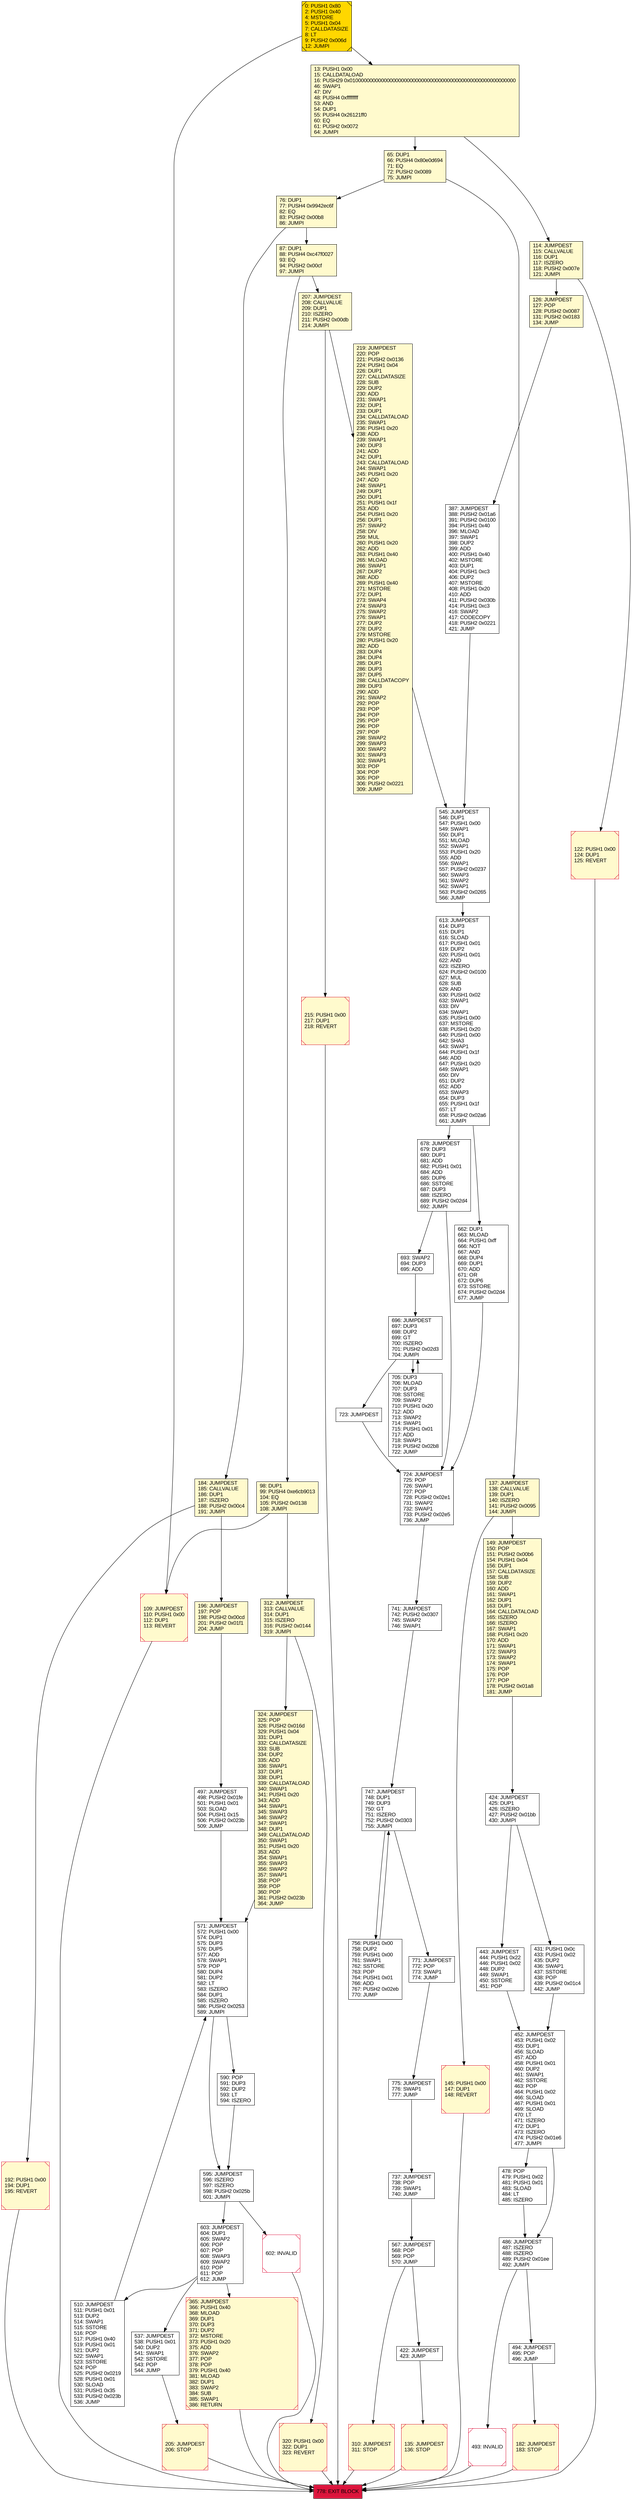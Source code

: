 digraph G {
bgcolor=transparent rankdir=UD;
node [shape=box style=filled color=black fillcolor=white fontname=arial fontcolor=black];
778 [label="778: EXIT BLOCK\l" fillcolor=crimson ];
424 [label="424: JUMPDEST\l425: DUP1\l426: ISZERO\l427: PUSH2 0x01bb\l430: JUMPI\l" ];
705 [label="705: DUP3\l706: MLOAD\l707: DUP3\l708: SSTORE\l709: SWAP2\l710: PUSH1 0x20\l712: ADD\l713: SWAP2\l714: SWAP1\l715: PUSH1 0x01\l717: ADD\l718: SWAP1\l719: PUSH2 0x02b8\l722: JUMP\l" ];
422 [label="422: JUMPDEST\l423: JUMP\l" ];
135 [label="135: JUMPDEST\l136: STOP\l" fillcolor=lemonchiffon shape=Msquare color=crimson ];
613 [label="613: JUMPDEST\l614: DUP3\l615: DUP1\l616: SLOAD\l617: PUSH1 0x01\l619: DUP2\l620: PUSH1 0x01\l622: AND\l623: ISZERO\l624: PUSH2 0x0100\l627: MUL\l628: SUB\l629: AND\l630: PUSH1 0x02\l632: SWAP1\l633: DIV\l634: SWAP1\l635: PUSH1 0x00\l637: MSTORE\l638: PUSH1 0x20\l640: PUSH1 0x00\l642: SHA3\l643: SWAP1\l644: PUSH1 0x1f\l646: ADD\l647: PUSH1 0x20\l649: SWAP1\l650: DIV\l651: DUP2\l652: ADD\l653: SWAP3\l654: DUP3\l655: PUSH1 0x1f\l657: LT\l658: PUSH2 0x02a6\l661: JUMPI\l" ];
723 [label="723: JUMPDEST\l" ];
497 [label="497: JUMPDEST\l498: PUSH2 0x01fe\l501: PUSH1 0x01\l503: SLOAD\l504: PUSH1 0x15\l506: PUSH2 0x023b\l509: JUMP\l" ];
756 [label="756: PUSH1 0x00\l758: DUP2\l759: PUSH1 0x00\l761: SWAP1\l762: SSTORE\l763: POP\l764: PUSH1 0x01\l766: ADD\l767: PUSH2 0x02eb\l770: JUMP\l" ];
182 [label="182: JUMPDEST\l183: STOP\l" fillcolor=lemonchiffon shape=Msquare color=crimson ];
310 [label="310: JUMPDEST\l311: STOP\l" fillcolor=lemonchiffon shape=Msquare color=crimson ];
207 [label="207: JUMPDEST\l208: CALLVALUE\l209: DUP1\l210: ISZERO\l211: PUSH2 0x00db\l214: JUMPI\l" fillcolor=lemonchiffon ];
312 [label="312: JUMPDEST\l313: CALLVALUE\l314: DUP1\l315: ISZERO\l316: PUSH2 0x0144\l319: JUMPI\l" fillcolor=lemonchiffon ];
741 [label="741: JUMPDEST\l742: PUSH2 0x0307\l745: SWAP2\l746: SWAP1\l" ];
145 [label="145: PUSH1 0x00\l147: DUP1\l148: REVERT\l" fillcolor=lemonchiffon shape=Msquare color=crimson ];
737 [label="737: JUMPDEST\l738: POP\l739: SWAP1\l740: JUMP\l" ];
775 [label="775: JUMPDEST\l776: SWAP1\l777: JUMP\l" ];
486 [label="486: JUMPDEST\l487: ISZERO\l488: ISZERO\l489: PUSH2 0x01ee\l492: JUMPI\l" ];
603 [label="603: JUMPDEST\l604: DUP1\l605: SWAP2\l606: POP\l607: POP\l608: SWAP3\l609: SWAP2\l610: POP\l611: POP\l612: JUMP\l" ];
693 [label="693: SWAP2\l694: DUP3\l695: ADD\l" ];
431 [label="431: PUSH1 0x0c\l433: PUSH1 0x02\l435: DUP2\l436: SWAP1\l437: SSTORE\l438: POP\l439: PUSH2 0x01c4\l442: JUMP\l" ];
452 [label="452: JUMPDEST\l453: PUSH1 0x02\l455: DUP1\l456: SLOAD\l457: ADD\l458: PUSH1 0x01\l460: DUP2\l461: SWAP1\l462: SSTORE\l463: POP\l464: PUSH1 0x02\l466: SLOAD\l467: PUSH1 0x01\l469: SLOAD\l470: LT\l471: ISZERO\l472: DUP1\l473: ISZERO\l474: PUSH2 0x01e6\l477: JUMPI\l" ];
478 [label="478: POP\l479: PUSH1 0x02\l481: PUSH1 0x01\l483: SLOAD\l484: LT\l485: ISZERO\l" ];
387 [label="387: JUMPDEST\l388: PUSH2 0x01a6\l391: PUSH2 0x0100\l394: PUSH1 0x40\l396: MLOAD\l397: SWAP1\l398: DUP2\l399: ADD\l400: PUSH1 0x40\l402: MSTORE\l403: DUP1\l404: PUSH1 0xc3\l406: DUP2\l407: MSTORE\l408: PUSH1 0x20\l410: ADD\l411: PUSH2 0x030b\l414: PUSH1 0xc3\l416: SWAP2\l417: CODECOPY\l418: PUSH2 0x0221\l421: JUMP\l" ];
590 [label="590: POP\l591: DUP3\l592: DUP2\l593: LT\l594: ISZERO\l" ];
678 [label="678: JUMPDEST\l679: DUP3\l680: DUP1\l681: ADD\l682: PUSH1 0x01\l684: ADD\l685: DUP6\l686: SSTORE\l687: DUP3\l688: ISZERO\l689: PUSH2 0x02d4\l692: JUMPI\l" ];
494 [label="494: JUMPDEST\l495: POP\l496: JUMP\l" ];
662 [label="662: DUP1\l663: MLOAD\l664: PUSH1 0xff\l666: NOT\l667: AND\l668: DUP4\l669: DUP1\l670: ADD\l671: OR\l672: DUP6\l673: SSTORE\l674: PUSH2 0x02d4\l677: JUMP\l" ];
98 [label="98: DUP1\l99: PUSH4 0xe6cb9013\l104: EQ\l105: PUSH2 0x0138\l108: JUMPI\l" fillcolor=lemonchiffon ];
747 [label="747: JUMPDEST\l748: DUP1\l749: DUP3\l750: GT\l751: ISZERO\l752: PUSH2 0x0303\l755: JUMPI\l" ];
13 [label="13: PUSH1 0x00\l15: CALLDATALOAD\l16: PUSH29 0x0100000000000000000000000000000000000000000000000000000000\l46: SWAP1\l47: DIV\l48: PUSH4 0xffffffff\l53: AND\l54: DUP1\l55: PUSH4 0x26121ff0\l60: EQ\l61: PUSH2 0x0072\l64: JUMPI\l" fillcolor=lemonchiffon ];
493 [label="493: INVALID\l" shape=Msquare color=crimson ];
771 [label="771: JUMPDEST\l772: POP\l773: SWAP1\l774: JUMP\l" ];
724 [label="724: JUMPDEST\l725: POP\l726: SWAP1\l727: POP\l728: PUSH2 0x02e1\l731: SWAP2\l732: SWAP1\l733: PUSH2 0x02e5\l736: JUMP\l" ];
205 [label="205: JUMPDEST\l206: STOP\l" fillcolor=lemonchiffon shape=Msquare color=crimson ];
122 [label="122: PUSH1 0x00\l124: DUP1\l125: REVERT\l" fillcolor=lemonchiffon shape=Msquare color=crimson ];
365 [label="365: JUMPDEST\l366: PUSH1 0x40\l368: MLOAD\l369: DUP1\l370: DUP3\l371: DUP2\l372: MSTORE\l373: PUSH1 0x20\l375: ADD\l376: SWAP2\l377: POP\l378: POP\l379: PUSH1 0x40\l381: MLOAD\l382: DUP1\l383: SWAP2\l384: SUB\l385: SWAP1\l386: RETURN\l" fillcolor=lemonchiffon shape=Msquare color=crimson ];
537 [label="537: JUMPDEST\l538: PUSH1 0x01\l540: DUP2\l541: SWAP1\l542: SSTORE\l543: POP\l544: JUMP\l" ];
184 [label="184: JUMPDEST\l185: CALLVALUE\l186: DUP1\l187: ISZERO\l188: PUSH2 0x00c4\l191: JUMPI\l" fillcolor=lemonchiffon ];
192 [label="192: PUSH1 0x00\l194: DUP1\l195: REVERT\l" fillcolor=lemonchiffon shape=Msquare color=crimson ];
320 [label="320: PUSH1 0x00\l322: DUP1\l323: REVERT\l" fillcolor=lemonchiffon shape=Msquare color=crimson ];
87 [label="87: DUP1\l88: PUSH4 0xc47f0027\l93: EQ\l94: PUSH2 0x00cf\l97: JUMPI\l" fillcolor=lemonchiffon ];
510 [label="510: JUMPDEST\l511: PUSH1 0x01\l513: DUP2\l514: SWAP1\l515: SSTORE\l516: POP\l517: PUSH1 0x40\l519: PUSH1 0x01\l521: DUP2\l522: SWAP1\l523: SSTORE\l524: POP\l525: PUSH2 0x0219\l528: PUSH1 0x01\l530: SLOAD\l531: PUSH1 0x35\l533: PUSH2 0x023b\l536: JUMP\l" ];
602 [label="602: INVALID\l" shape=Msquare color=crimson ];
137 [label="137: JUMPDEST\l138: CALLVALUE\l139: DUP1\l140: ISZERO\l141: PUSH2 0x0095\l144: JUMPI\l" fillcolor=lemonchiffon ];
109 [label="109: JUMPDEST\l110: PUSH1 0x00\l112: DUP1\l113: REVERT\l" fillcolor=lemonchiffon shape=Msquare color=crimson ];
595 [label="595: JUMPDEST\l596: ISZERO\l597: ISZERO\l598: PUSH2 0x025b\l601: JUMPI\l" ];
0 [label="0: PUSH1 0x80\l2: PUSH1 0x40\l4: MSTORE\l5: PUSH1 0x04\l7: CALLDATASIZE\l8: LT\l9: PUSH2 0x006d\l12: JUMPI\l" fillcolor=lemonchiffon shape=Msquare fillcolor=gold ];
114 [label="114: JUMPDEST\l115: CALLVALUE\l116: DUP1\l117: ISZERO\l118: PUSH2 0x007e\l121: JUMPI\l" fillcolor=lemonchiffon ];
76 [label="76: DUP1\l77: PUSH4 0x9942ec6f\l82: EQ\l83: PUSH2 0x00b8\l86: JUMPI\l" fillcolor=lemonchiffon ];
65 [label="65: DUP1\l66: PUSH4 0x80e0d694\l71: EQ\l72: PUSH2 0x0089\l75: JUMPI\l" fillcolor=lemonchiffon ];
443 [label="443: JUMPDEST\l444: PUSH1 0x22\l446: PUSH1 0x02\l448: DUP2\l449: SWAP1\l450: SSTORE\l451: POP\l" ];
126 [label="126: JUMPDEST\l127: POP\l128: PUSH2 0x0087\l131: PUSH2 0x0183\l134: JUMP\l" fillcolor=lemonchiffon ];
545 [label="545: JUMPDEST\l546: DUP1\l547: PUSH1 0x00\l549: SWAP1\l550: DUP1\l551: MLOAD\l552: SWAP1\l553: PUSH1 0x20\l555: ADD\l556: SWAP1\l557: PUSH2 0x0237\l560: SWAP3\l561: SWAP2\l562: SWAP1\l563: PUSH2 0x0265\l566: JUMP\l" ];
196 [label="196: JUMPDEST\l197: POP\l198: PUSH2 0x00cd\l201: PUSH2 0x01f1\l204: JUMP\l" fillcolor=lemonchiffon ];
696 [label="696: JUMPDEST\l697: DUP3\l698: DUP2\l699: GT\l700: ISZERO\l701: PUSH2 0x02d3\l704: JUMPI\l" ];
215 [label="215: PUSH1 0x00\l217: DUP1\l218: REVERT\l" fillcolor=lemonchiffon shape=Msquare color=crimson ];
571 [label="571: JUMPDEST\l572: PUSH1 0x00\l574: DUP1\l575: DUP3\l576: DUP5\l577: ADD\l578: SWAP1\l579: POP\l580: DUP4\l581: DUP2\l582: LT\l583: ISZERO\l584: DUP1\l585: ISZERO\l586: PUSH2 0x0253\l589: JUMPI\l" ];
219 [label="219: JUMPDEST\l220: POP\l221: PUSH2 0x0136\l224: PUSH1 0x04\l226: DUP1\l227: CALLDATASIZE\l228: SUB\l229: DUP2\l230: ADD\l231: SWAP1\l232: DUP1\l233: DUP1\l234: CALLDATALOAD\l235: SWAP1\l236: PUSH1 0x20\l238: ADD\l239: SWAP1\l240: DUP3\l241: ADD\l242: DUP1\l243: CALLDATALOAD\l244: SWAP1\l245: PUSH1 0x20\l247: ADD\l248: SWAP1\l249: DUP1\l250: DUP1\l251: PUSH1 0x1f\l253: ADD\l254: PUSH1 0x20\l256: DUP1\l257: SWAP2\l258: DIV\l259: MUL\l260: PUSH1 0x20\l262: ADD\l263: PUSH1 0x40\l265: MLOAD\l266: SWAP1\l267: DUP2\l268: ADD\l269: PUSH1 0x40\l271: MSTORE\l272: DUP1\l273: SWAP4\l274: SWAP3\l275: SWAP2\l276: SWAP1\l277: DUP2\l278: DUP2\l279: MSTORE\l280: PUSH1 0x20\l282: ADD\l283: DUP4\l284: DUP4\l285: DUP1\l286: DUP3\l287: DUP5\l288: CALLDATACOPY\l289: DUP3\l290: ADD\l291: SWAP2\l292: POP\l293: POP\l294: POP\l295: POP\l296: POP\l297: POP\l298: SWAP2\l299: SWAP3\l300: SWAP2\l301: SWAP3\l302: SWAP1\l303: POP\l304: POP\l305: POP\l306: PUSH2 0x0221\l309: JUMP\l" fillcolor=lemonchiffon ];
324 [label="324: JUMPDEST\l325: POP\l326: PUSH2 0x016d\l329: PUSH1 0x04\l331: DUP1\l332: CALLDATASIZE\l333: SUB\l334: DUP2\l335: ADD\l336: SWAP1\l337: DUP1\l338: DUP1\l339: CALLDATALOAD\l340: SWAP1\l341: PUSH1 0x20\l343: ADD\l344: SWAP1\l345: SWAP3\l346: SWAP2\l347: SWAP1\l348: DUP1\l349: CALLDATALOAD\l350: SWAP1\l351: PUSH1 0x20\l353: ADD\l354: SWAP1\l355: SWAP3\l356: SWAP2\l357: SWAP1\l358: POP\l359: POP\l360: POP\l361: PUSH2 0x023b\l364: JUMP\l" fillcolor=lemonchiffon ];
149 [label="149: JUMPDEST\l150: POP\l151: PUSH2 0x00b6\l154: PUSH1 0x04\l156: DUP1\l157: CALLDATASIZE\l158: SUB\l159: DUP2\l160: ADD\l161: SWAP1\l162: DUP1\l163: DUP1\l164: CALLDATALOAD\l165: ISZERO\l166: ISZERO\l167: SWAP1\l168: PUSH1 0x20\l170: ADD\l171: SWAP1\l172: SWAP3\l173: SWAP2\l174: SWAP1\l175: POP\l176: POP\l177: POP\l178: PUSH2 0x01a8\l181: JUMP\l" fillcolor=lemonchiffon ];
567 [label="567: JUMPDEST\l568: POP\l569: POP\l570: JUMP\l" ];
184 -> 192;
0 -> 109;
65 -> 76;
422 -> 135;
775 -> 737;
431 -> 452;
114 -> 126;
452 -> 486;
76 -> 184;
219 -> 545;
65 -> 137;
324 -> 571;
595 -> 602;
76 -> 87;
678 -> 724;
510 -> 571;
184 -> 196;
135 -> 778;
137 -> 149;
662 -> 724;
571 -> 595;
747 -> 771;
0 -> 13;
98 -> 109;
13 -> 65;
13 -> 114;
182 -> 778;
310 -> 778;
87 -> 98;
590 -> 595;
126 -> 387;
424 -> 431;
114 -> 122;
387 -> 545;
571 -> 590;
537 -> 205;
145 -> 778;
693 -> 696;
312 -> 320;
723 -> 724;
87 -> 207;
737 -> 567;
122 -> 778;
207 -> 219;
205 -> 778;
312 -> 324;
603 -> 510;
747 -> 756;
756 -> 747;
365 -> 778;
443 -> 452;
603 -> 537;
137 -> 145;
613 -> 662;
493 -> 778;
613 -> 678;
207 -> 215;
567 -> 310;
595 -> 603;
424 -> 443;
771 -> 775;
109 -> 778;
741 -> 747;
98 -> 312;
486 -> 493;
497 -> 571;
603 -> 365;
192 -> 778;
196 -> 497;
320 -> 778;
494 -> 182;
696 -> 723;
545 -> 613;
567 -> 422;
602 -> 778;
678 -> 693;
478 -> 486;
149 -> 424;
696 -> 705;
705 -> 696;
724 -> 741;
215 -> 778;
486 -> 494;
452 -> 478;
}
